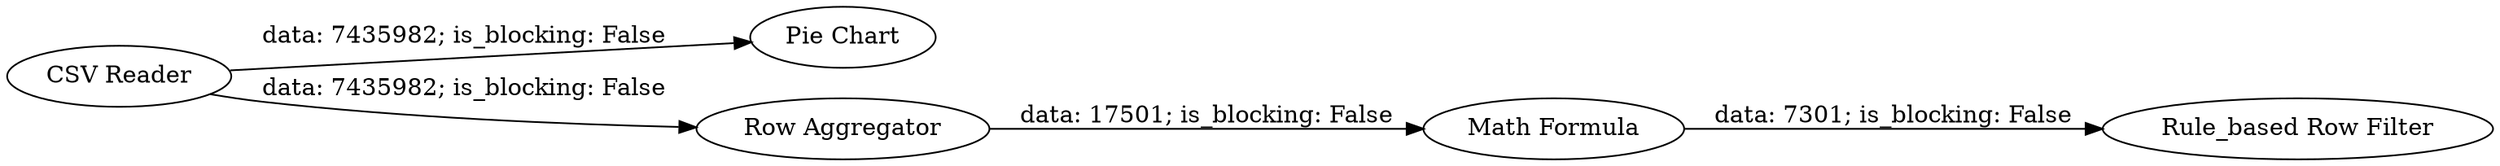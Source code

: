 digraph {
	"4199803577675919036_127" [label="Math Formula"]
	"4199803577675919036_129" [label="Pie Chart"]
	"4199803577675919036_124" [label="Rule_based Row Filter"]
	"4199803577675919036_125" [label="Row Aggregator"]
	"4199803577675919036_1" [label="CSV Reader"]
	"4199803577675919036_125" -> "4199803577675919036_127" [label="data: 17501; is_blocking: False"]
	"4199803577675919036_1" -> "4199803577675919036_125" [label="data: 7435982; is_blocking: False"]
	"4199803577675919036_1" -> "4199803577675919036_129" [label="data: 7435982; is_blocking: False"]
	"4199803577675919036_127" -> "4199803577675919036_124" [label="data: 7301; is_blocking: False"]
	rankdir=LR
}

